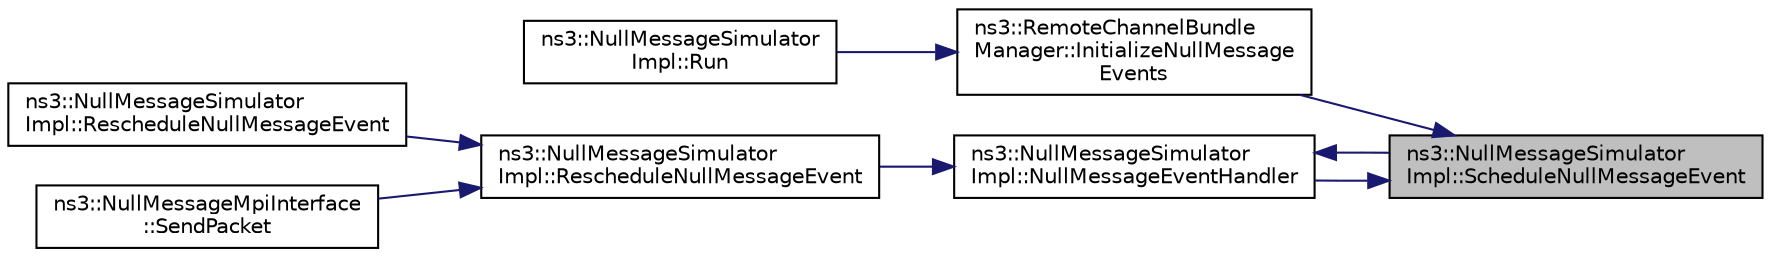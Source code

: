 digraph "ns3::NullMessageSimulatorImpl::ScheduleNullMessageEvent"
{
 // LATEX_PDF_SIZE
  edge [fontname="Helvetica",fontsize="10",labelfontname="Helvetica",labelfontsize="10"];
  node [fontname="Helvetica",fontsize="10",shape=record];
  rankdir="RL";
  Node1 [label="ns3::NullMessageSimulator\lImpl::ScheduleNullMessageEvent",height=0.2,width=0.4,color="black", fillcolor="grey75", style="filled", fontcolor="black",tooltip=" "];
  Node1 -> Node2 [dir="back",color="midnightblue",fontsize="10",style="solid",fontname="Helvetica"];
  Node2 [label="ns3::RemoteChannelBundle\lManager::InitializeNullMessage\lEvents",height=0.2,width=0.4,color="black", fillcolor="white", style="filled",URL="$classns3_1_1_remote_channel_bundle_manager.html#a5a1591054edf61b8d81c85a425a5dae8",tooltip="Setup initial Null Message events for every RemoteChannelBundle."];
  Node2 -> Node3 [dir="back",color="midnightblue",fontsize="10",style="solid",fontname="Helvetica"];
  Node3 [label="ns3::NullMessageSimulator\lImpl::Run",height=0.2,width=0.4,color="black", fillcolor="white", style="filled",URL="$classns3_1_1_null_message_simulator_impl.html#ab6919d906d7706a688b4452127860b77",tooltip="Run the simulation."];
  Node1 -> Node4 [dir="back",color="midnightblue",fontsize="10",style="solid",fontname="Helvetica"];
  Node4 [label="ns3::NullMessageSimulator\lImpl::NullMessageEventHandler",height=0.2,width=0.4,color="black", fillcolor="white", style="filled",URL="$classns3_1_1_null_message_simulator_impl.html#a9bbef7568522f12c33d676e9e5108e2d",tooltip=" "];
  Node4 -> Node5 [dir="back",color="midnightblue",fontsize="10",style="solid",fontname="Helvetica"];
  Node5 [label="ns3::NullMessageSimulator\lImpl::RescheduleNullMessageEvent",height=0.2,width=0.4,color="black", fillcolor="white", style="filled",URL="$classns3_1_1_null_message_simulator_impl.html#addc65b52a532801e4f2dc1fdffce2a66",tooltip=" "];
  Node5 -> Node6 [dir="back",color="midnightblue",fontsize="10",style="solid",fontname="Helvetica"];
  Node6 [label="ns3::NullMessageSimulator\lImpl::RescheduleNullMessageEvent",height=0.2,width=0.4,color="black", fillcolor="white", style="filled",URL="$classns3_1_1_null_message_simulator_impl.html#ac1c623f5285e8f7e663f116f35fc915a",tooltip=" "];
  Node5 -> Node7 [dir="back",color="midnightblue",fontsize="10",style="solid",fontname="Helvetica"];
  Node7 [label="ns3::NullMessageMpiInterface\l::SendPacket",height=0.2,width=0.4,color="black", fillcolor="white", style="filled",URL="$classns3_1_1_null_message_mpi_interface.html#a5bef503661f681b69f0c69abda3ed25a",tooltip="Send a packet to a remote node."];
  Node4 -> Node1 [dir="back",color="midnightblue",fontsize="10",style="solid",fontname="Helvetica"];
}
